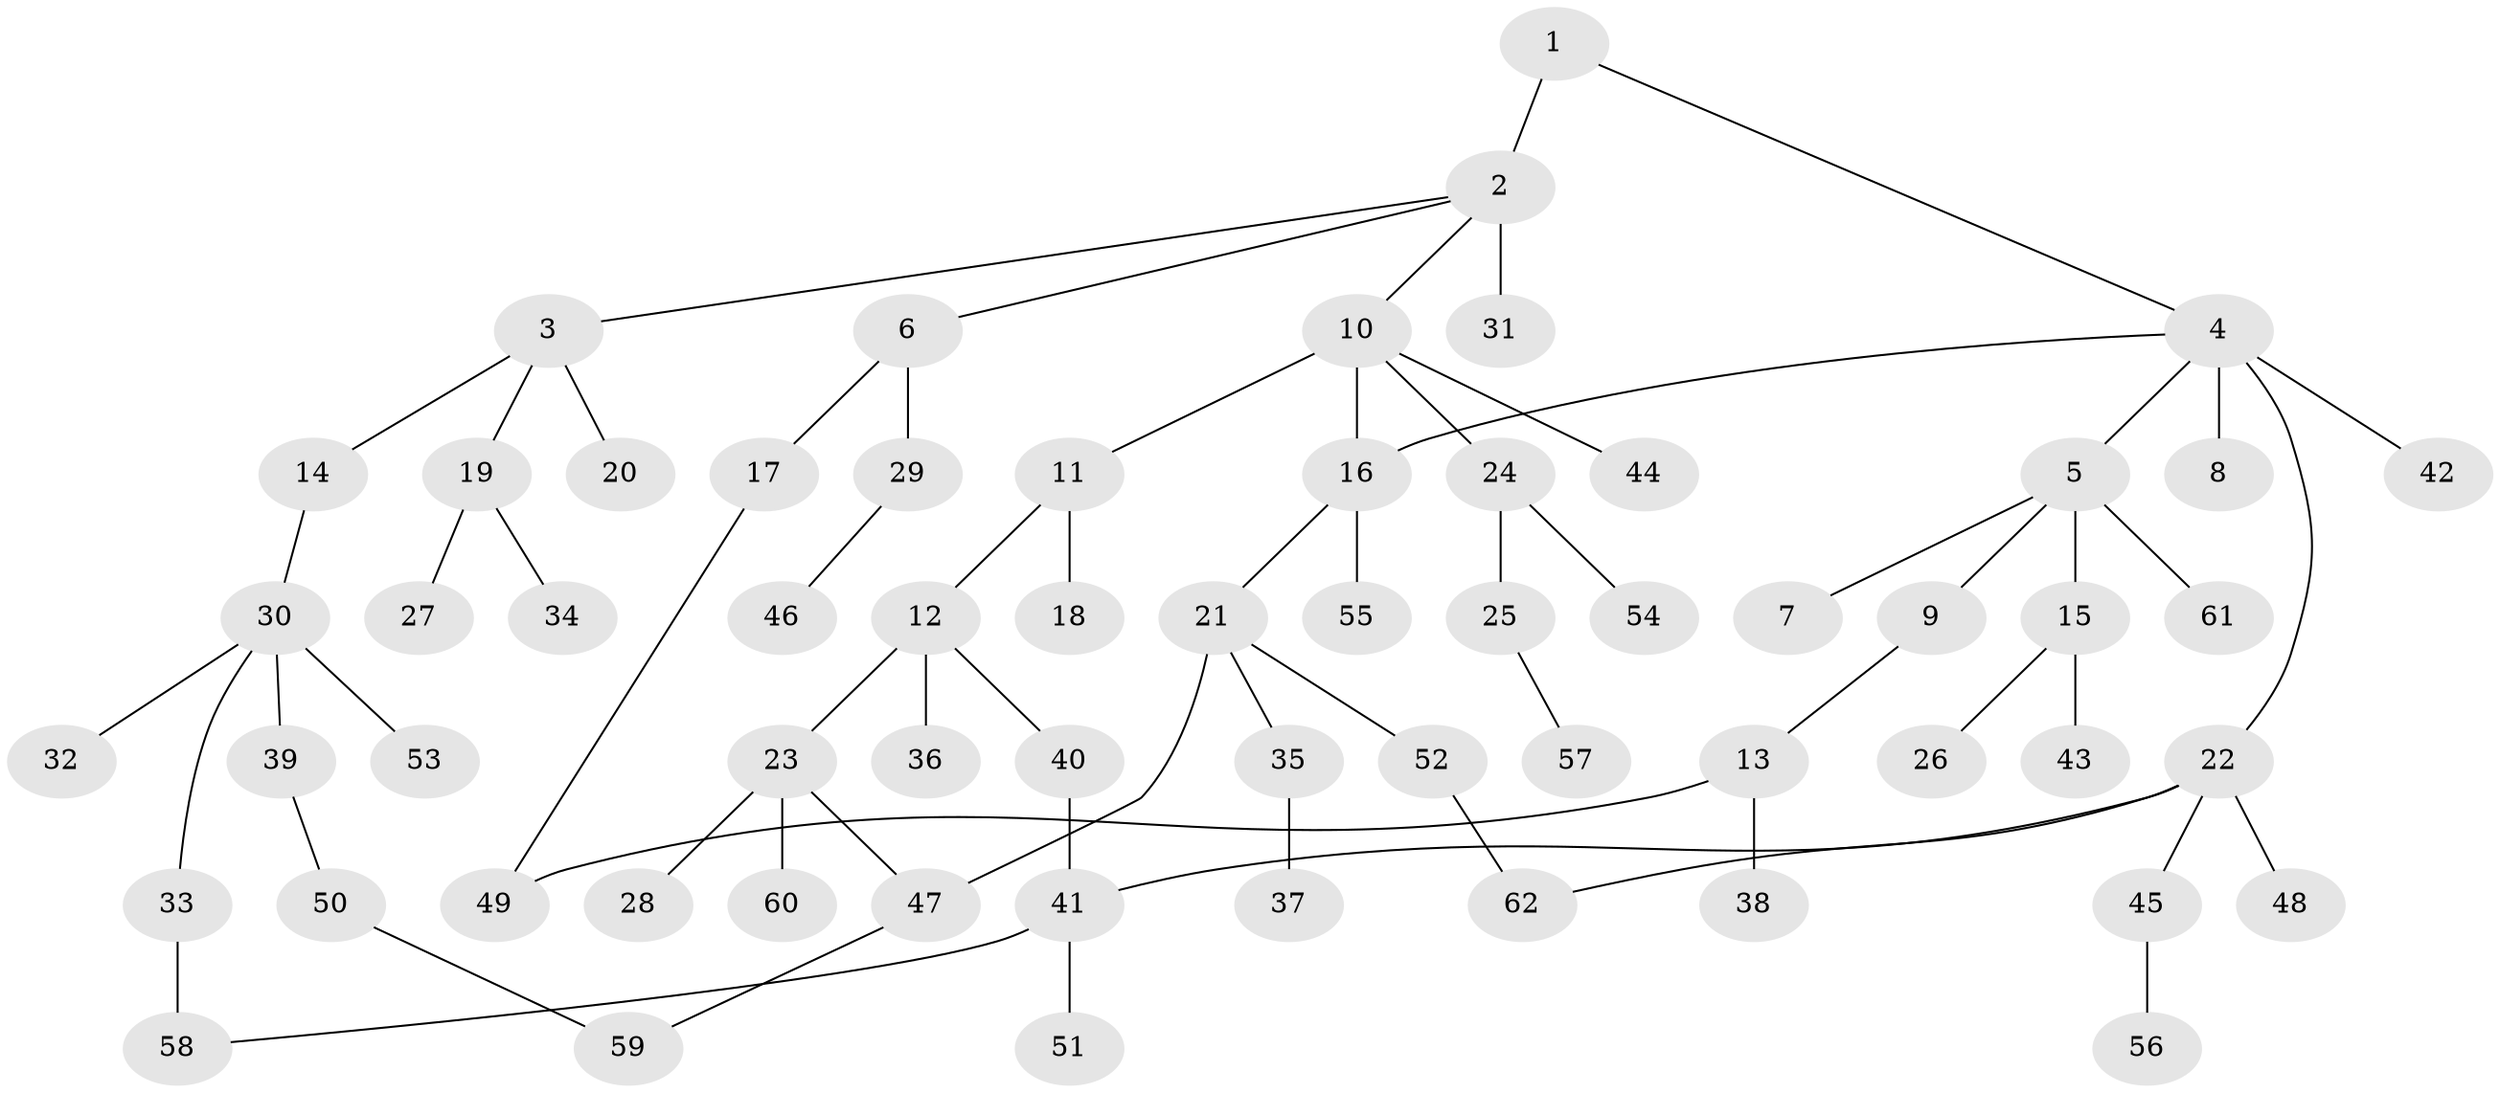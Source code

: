 // original degree distribution, {2: 0.2764227642276423, 5: 0.06504065040650407, 6: 0.032520325203252036, 4: 0.07317073170731707, 3: 0.08943089430894309, 1: 0.4634146341463415}
// Generated by graph-tools (version 1.1) at 2025/34/03/09/25 02:34:19]
// undirected, 62 vertices, 68 edges
graph export_dot {
graph [start="1"]
  node [color=gray90,style=filled];
  1;
  2;
  3;
  4;
  5;
  6;
  7;
  8;
  9;
  10;
  11;
  12;
  13;
  14;
  15;
  16;
  17;
  18;
  19;
  20;
  21;
  22;
  23;
  24;
  25;
  26;
  27;
  28;
  29;
  30;
  31;
  32;
  33;
  34;
  35;
  36;
  37;
  38;
  39;
  40;
  41;
  42;
  43;
  44;
  45;
  46;
  47;
  48;
  49;
  50;
  51;
  52;
  53;
  54;
  55;
  56;
  57;
  58;
  59;
  60;
  61;
  62;
  1 -- 2 [weight=1.0];
  1 -- 4 [weight=1.0];
  2 -- 3 [weight=1.0];
  2 -- 6 [weight=1.0];
  2 -- 10 [weight=1.0];
  2 -- 31 [weight=3.0];
  3 -- 14 [weight=1.0];
  3 -- 19 [weight=1.0];
  3 -- 20 [weight=1.0];
  4 -- 5 [weight=1.0];
  4 -- 8 [weight=1.0];
  4 -- 16 [weight=1.0];
  4 -- 22 [weight=1.0];
  4 -- 42 [weight=2.0];
  5 -- 7 [weight=1.0];
  5 -- 9 [weight=1.0];
  5 -- 15 [weight=1.0];
  5 -- 61 [weight=1.0];
  6 -- 17 [weight=1.0];
  6 -- 29 [weight=1.0];
  9 -- 13 [weight=1.0];
  10 -- 11 [weight=1.0];
  10 -- 16 [weight=1.0];
  10 -- 24 [weight=1.0];
  10 -- 44 [weight=1.0];
  11 -- 12 [weight=1.0];
  11 -- 18 [weight=2.0];
  12 -- 23 [weight=1.0];
  12 -- 36 [weight=1.0];
  12 -- 40 [weight=1.0];
  13 -- 38 [weight=1.0];
  13 -- 49 [weight=1.0];
  14 -- 30 [weight=1.0];
  15 -- 26 [weight=1.0];
  15 -- 43 [weight=1.0];
  16 -- 21 [weight=1.0];
  16 -- 55 [weight=1.0];
  17 -- 49 [weight=1.0];
  19 -- 27 [weight=1.0];
  19 -- 34 [weight=2.0];
  21 -- 35 [weight=1.0];
  21 -- 47 [weight=1.0];
  21 -- 52 [weight=1.0];
  22 -- 41 [weight=1.0];
  22 -- 45 [weight=1.0];
  22 -- 48 [weight=1.0];
  22 -- 62 [weight=1.0];
  23 -- 28 [weight=1.0];
  23 -- 47 [weight=1.0];
  23 -- 60 [weight=1.0];
  24 -- 25 [weight=1.0];
  24 -- 54 [weight=1.0];
  25 -- 57 [weight=2.0];
  29 -- 46 [weight=1.0];
  30 -- 32 [weight=1.0];
  30 -- 33 [weight=1.0];
  30 -- 39 [weight=3.0];
  30 -- 53 [weight=1.0];
  33 -- 58 [weight=2.0];
  35 -- 37 [weight=1.0];
  39 -- 50 [weight=1.0];
  40 -- 41 [weight=3.0];
  41 -- 51 [weight=1.0];
  41 -- 58 [weight=1.0];
  45 -- 56 [weight=2.0];
  47 -- 59 [weight=1.0];
  50 -- 59 [weight=1.0];
  52 -- 62 [weight=1.0];
}
